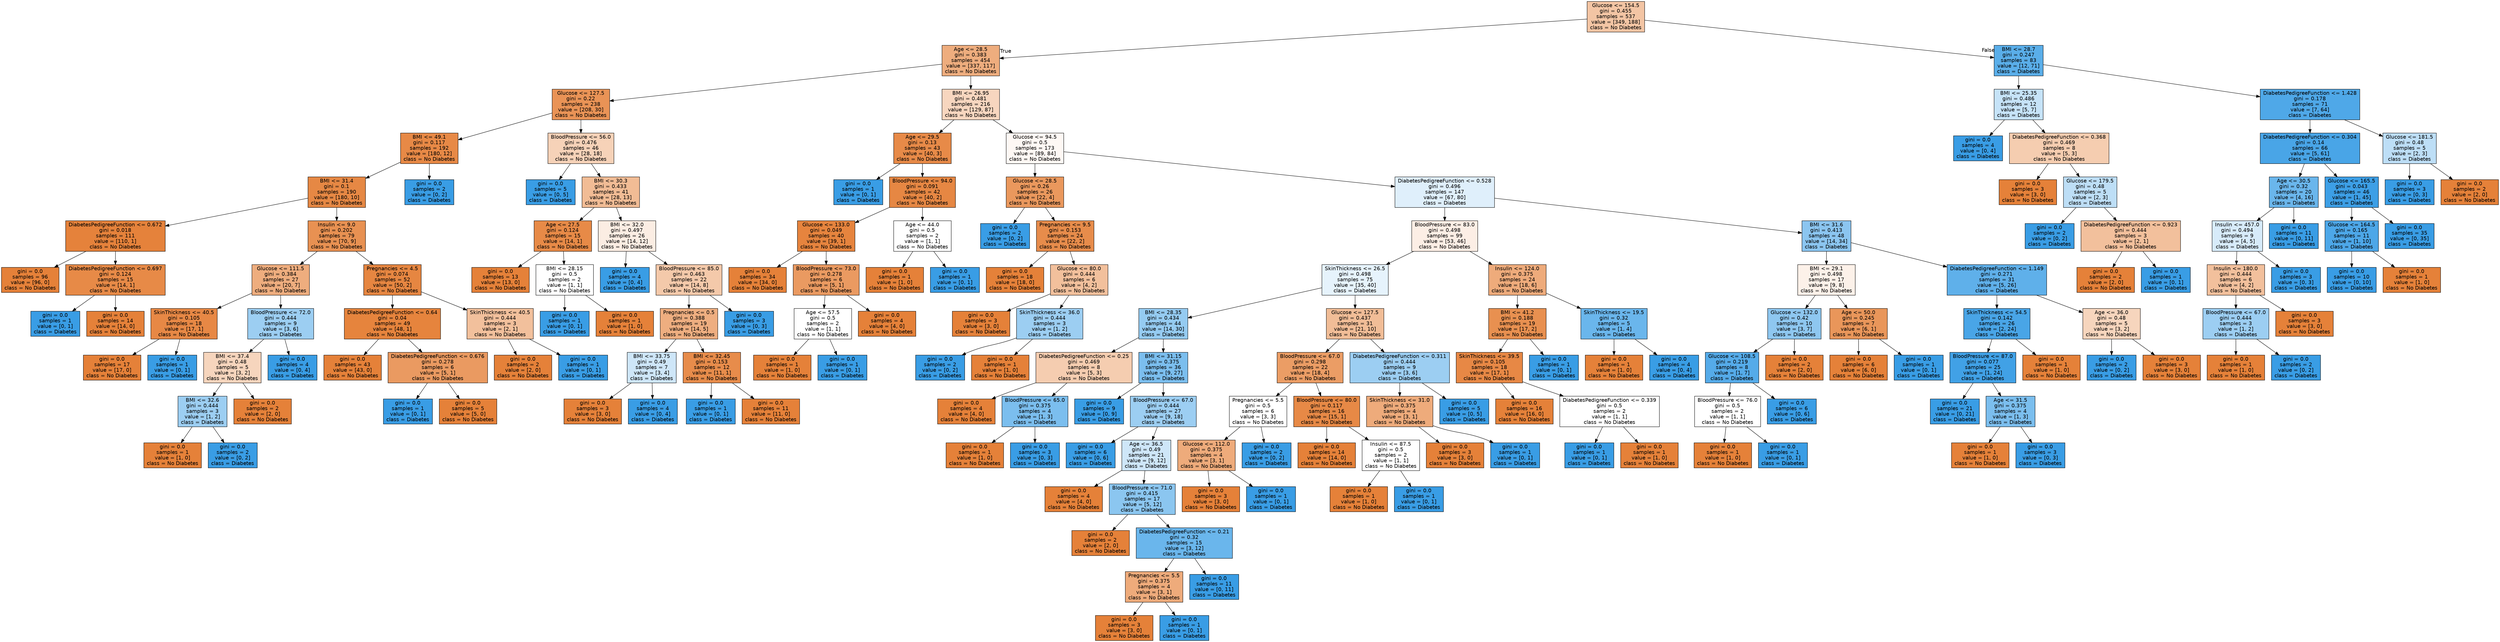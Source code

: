 digraph Tree {
node [shape=box, style="filled", color="black", fontname="helvetica"] ;
edge [fontname="helvetica"] ;
0 [label="Glucose <= 154.5\ngini = 0.455\nsamples = 537\nvalue = [349, 188]\nclass = No Diabetes", fillcolor="#f3c5a4"] ;
1 [label="Age <= 28.5\ngini = 0.383\nsamples = 454\nvalue = [337, 117]\nclass = No Diabetes", fillcolor="#eead7e"] ;
0 -> 1 [labeldistance=2.5, labelangle=45, headlabel="True"] ;
2 [label="Glucose <= 127.5\ngini = 0.22\nsamples = 238\nvalue = [208, 30]\nclass = No Diabetes", fillcolor="#e99356"] ;
1 -> 2 ;
3 [label="BMI <= 49.1\ngini = 0.117\nsamples = 192\nvalue = [180, 12]\nclass = No Diabetes", fillcolor="#e78946"] ;
2 -> 3 ;
4 [label="BMI <= 31.4\ngini = 0.1\nsamples = 190\nvalue = [180, 10]\nclass = No Diabetes", fillcolor="#e68844"] ;
3 -> 4 ;
5 [label="DiabetesPedigreeFunction <= 0.672\ngini = 0.018\nsamples = 111\nvalue = [110, 1]\nclass = No Diabetes", fillcolor="#e5823b"] ;
4 -> 5 ;
6 [label="gini = 0.0\nsamples = 96\nvalue = [96, 0]\nclass = No Diabetes", fillcolor="#e58139"] ;
5 -> 6 ;
7 [label="DiabetesPedigreeFunction <= 0.697\ngini = 0.124\nsamples = 15\nvalue = [14, 1]\nclass = No Diabetes", fillcolor="#e78a47"] ;
5 -> 7 ;
8 [label="gini = 0.0\nsamples = 1\nvalue = [0, 1]\nclass = Diabetes", fillcolor="#399de5"] ;
7 -> 8 ;
9 [label="gini = 0.0\nsamples = 14\nvalue = [14, 0]\nclass = No Diabetes", fillcolor="#e58139"] ;
7 -> 9 ;
10 [label="Insulin <= 9.0\ngini = 0.202\nsamples = 79\nvalue = [70, 9]\nclass = No Diabetes", fillcolor="#e89152"] ;
4 -> 10 ;
11 [label="Glucose <= 111.5\ngini = 0.384\nsamples = 27\nvalue = [20, 7]\nclass = No Diabetes", fillcolor="#eead7e"] ;
10 -> 11 ;
12 [label="SkinThickness <= 40.5\ngini = 0.105\nsamples = 18\nvalue = [17, 1]\nclass = No Diabetes", fillcolor="#e78845"] ;
11 -> 12 ;
13 [label="gini = 0.0\nsamples = 17\nvalue = [17, 0]\nclass = No Diabetes", fillcolor="#e58139"] ;
12 -> 13 ;
14 [label="gini = 0.0\nsamples = 1\nvalue = [0, 1]\nclass = Diabetes", fillcolor="#399de5"] ;
12 -> 14 ;
15 [label="BloodPressure <= 72.0\ngini = 0.444\nsamples = 9\nvalue = [3, 6]\nclass = Diabetes", fillcolor="#9ccef2"] ;
11 -> 15 ;
16 [label="BMI <= 37.4\ngini = 0.48\nsamples = 5\nvalue = [3, 2]\nclass = No Diabetes", fillcolor="#f6d5bd"] ;
15 -> 16 ;
17 [label="BMI <= 32.6\ngini = 0.444\nsamples = 3\nvalue = [1, 2]\nclass = Diabetes", fillcolor="#9ccef2"] ;
16 -> 17 ;
18 [label="gini = 0.0\nsamples = 1\nvalue = [1, 0]\nclass = No Diabetes", fillcolor="#e58139"] ;
17 -> 18 ;
19 [label="gini = 0.0\nsamples = 2\nvalue = [0, 2]\nclass = Diabetes", fillcolor="#399de5"] ;
17 -> 19 ;
20 [label="gini = 0.0\nsamples = 2\nvalue = [2, 0]\nclass = No Diabetes", fillcolor="#e58139"] ;
16 -> 20 ;
21 [label="gini = 0.0\nsamples = 4\nvalue = [0, 4]\nclass = Diabetes", fillcolor="#399de5"] ;
15 -> 21 ;
22 [label="Pregnancies <= 4.5\ngini = 0.074\nsamples = 52\nvalue = [50, 2]\nclass = No Diabetes", fillcolor="#e68641"] ;
10 -> 22 ;
23 [label="DiabetesPedigreeFunction <= 0.64\ngini = 0.04\nsamples = 49\nvalue = [48, 1]\nclass = No Diabetes", fillcolor="#e6843d"] ;
22 -> 23 ;
24 [label="gini = 0.0\nsamples = 43\nvalue = [43, 0]\nclass = No Diabetes", fillcolor="#e58139"] ;
23 -> 24 ;
25 [label="DiabetesPedigreeFunction <= 0.676\ngini = 0.278\nsamples = 6\nvalue = [5, 1]\nclass = No Diabetes", fillcolor="#ea9a61"] ;
23 -> 25 ;
26 [label="gini = 0.0\nsamples = 1\nvalue = [0, 1]\nclass = Diabetes", fillcolor="#399de5"] ;
25 -> 26 ;
27 [label="gini = 0.0\nsamples = 5\nvalue = [5, 0]\nclass = No Diabetes", fillcolor="#e58139"] ;
25 -> 27 ;
28 [label="SkinThickness <= 40.5\ngini = 0.444\nsamples = 3\nvalue = [2, 1]\nclass = No Diabetes", fillcolor="#f2c09c"] ;
22 -> 28 ;
29 [label="gini = 0.0\nsamples = 2\nvalue = [2, 0]\nclass = No Diabetes", fillcolor="#e58139"] ;
28 -> 29 ;
30 [label="gini = 0.0\nsamples = 1\nvalue = [0, 1]\nclass = Diabetes", fillcolor="#399de5"] ;
28 -> 30 ;
31 [label="gini = 0.0\nsamples = 2\nvalue = [0, 2]\nclass = Diabetes", fillcolor="#399de5"] ;
3 -> 31 ;
32 [label="BloodPressure <= 56.0\ngini = 0.476\nsamples = 46\nvalue = [28, 18]\nclass = No Diabetes", fillcolor="#f6d2b8"] ;
2 -> 32 ;
33 [label="gini = 0.0\nsamples = 5\nvalue = [0, 5]\nclass = Diabetes", fillcolor="#399de5"] ;
32 -> 33 ;
34 [label="BMI <= 30.3\ngini = 0.433\nsamples = 41\nvalue = [28, 13]\nclass = No Diabetes", fillcolor="#f1bc95"] ;
32 -> 34 ;
35 [label="Age <= 27.5\ngini = 0.124\nsamples = 15\nvalue = [14, 1]\nclass = No Diabetes", fillcolor="#e78a47"] ;
34 -> 35 ;
36 [label="gini = 0.0\nsamples = 13\nvalue = [13, 0]\nclass = No Diabetes", fillcolor="#e58139"] ;
35 -> 36 ;
37 [label="BMI <= 28.15\ngini = 0.5\nsamples = 2\nvalue = [1, 1]\nclass = No Diabetes", fillcolor="#ffffff"] ;
35 -> 37 ;
38 [label="gini = 0.0\nsamples = 1\nvalue = [0, 1]\nclass = Diabetes", fillcolor="#399de5"] ;
37 -> 38 ;
39 [label="gini = 0.0\nsamples = 1\nvalue = [1, 0]\nclass = No Diabetes", fillcolor="#e58139"] ;
37 -> 39 ;
40 [label="BMI <= 32.0\ngini = 0.497\nsamples = 26\nvalue = [14, 12]\nclass = No Diabetes", fillcolor="#fbede3"] ;
34 -> 40 ;
41 [label="gini = 0.0\nsamples = 4\nvalue = [0, 4]\nclass = Diabetes", fillcolor="#399de5"] ;
40 -> 41 ;
42 [label="BloodPressure <= 85.0\ngini = 0.463\nsamples = 22\nvalue = [14, 8]\nclass = No Diabetes", fillcolor="#f4c9aa"] ;
40 -> 42 ;
43 [label="Pregnancies <= 0.5\ngini = 0.388\nsamples = 19\nvalue = [14, 5]\nclass = No Diabetes", fillcolor="#eeae80"] ;
42 -> 43 ;
44 [label="BMI <= 33.75\ngini = 0.49\nsamples = 7\nvalue = [3, 4]\nclass = Diabetes", fillcolor="#cee6f8"] ;
43 -> 44 ;
45 [label="gini = 0.0\nsamples = 3\nvalue = [3, 0]\nclass = No Diabetes", fillcolor="#e58139"] ;
44 -> 45 ;
46 [label="gini = 0.0\nsamples = 4\nvalue = [0, 4]\nclass = Diabetes", fillcolor="#399de5"] ;
44 -> 46 ;
47 [label="BMI <= 32.45\ngini = 0.153\nsamples = 12\nvalue = [11, 1]\nclass = No Diabetes", fillcolor="#e78c4b"] ;
43 -> 47 ;
48 [label="gini = 0.0\nsamples = 1\nvalue = [0, 1]\nclass = Diabetes", fillcolor="#399de5"] ;
47 -> 48 ;
49 [label="gini = 0.0\nsamples = 11\nvalue = [11, 0]\nclass = No Diabetes", fillcolor="#e58139"] ;
47 -> 49 ;
50 [label="gini = 0.0\nsamples = 3\nvalue = [0, 3]\nclass = Diabetes", fillcolor="#399de5"] ;
42 -> 50 ;
51 [label="BMI <= 26.95\ngini = 0.481\nsamples = 216\nvalue = [129, 87]\nclass = No Diabetes", fillcolor="#f7d6bf"] ;
1 -> 51 ;
52 [label="Age <= 29.5\ngini = 0.13\nsamples = 43\nvalue = [40, 3]\nclass = No Diabetes", fillcolor="#e78a48"] ;
51 -> 52 ;
53 [label="gini = 0.0\nsamples = 1\nvalue = [0, 1]\nclass = Diabetes", fillcolor="#399de5"] ;
52 -> 53 ;
54 [label="BloodPressure <= 94.0\ngini = 0.091\nsamples = 42\nvalue = [40, 2]\nclass = No Diabetes", fillcolor="#e68743"] ;
52 -> 54 ;
55 [label="Glucose <= 133.0\ngini = 0.049\nsamples = 40\nvalue = [39, 1]\nclass = No Diabetes", fillcolor="#e6843e"] ;
54 -> 55 ;
56 [label="gini = 0.0\nsamples = 34\nvalue = [34, 0]\nclass = No Diabetes", fillcolor="#e58139"] ;
55 -> 56 ;
57 [label="BloodPressure <= 73.0\ngini = 0.278\nsamples = 6\nvalue = [5, 1]\nclass = No Diabetes", fillcolor="#ea9a61"] ;
55 -> 57 ;
58 [label="Age <= 57.5\ngini = 0.5\nsamples = 2\nvalue = [1, 1]\nclass = No Diabetes", fillcolor="#ffffff"] ;
57 -> 58 ;
59 [label="gini = 0.0\nsamples = 1\nvalue = [1, 0]\nclass = No Diabetes", fillcolor="#e58139"] ;
58 -> 59 ;
60 [label="gini = 0.0\nsamples = 1\nvalue = [0, 1]\nclass = Diabetes", fillcolor="#399de5"] ;
58 -> 60 ;
61 [label="gini = 0.0\nsamples = 4\nvalue = [4, 0]\nclass = No Diabetes", fillcolor="#e58139"] ;
57 -> 61 ;
62 [label="Age <= 44.0\ngini = 0.5\nsamples = 2\nvalue = [1, 1]\nclass = No Diabetes", fillcolor="#ffffff"] ;
54 -> 62 ;
63 [label="gini = 0.0\nsamples = 1\nvalue = [1, 0]\nclass = No Diabetes", fillcolor="#e58139"] ;
62 -> 63 ;
64 [label="gini = 0.0\nsamples = 1\nvalue = [0, 1]\nclass = Diabetes", fillcolor="#399de5"] ;
62 -> 64 ;
65 [label="Glucose <= 94.5\ngini = 0.5\nsamples = 173\nvalue = [89, 84]\nclass = No Diabetes", fillcolor="#fef8f4"] ;
51 -> 65 ;
66 [label="Glucose <= 28.5\ngini = 0.26\nsamples = 26\nvalue = [22, 4]\nclass = No Diabetes", fillcolor="#ea985d"] ;
65 -> 66 ;
67 [label="gini = 0.0\nsamples = 2\nvalue = [0, 2]\nclass = Diabetes", fillcolor="#399de5"] ;
66 -> 67 ;
68 [label="Pregnancies <= 9.5\ngini = 0.153\nsamples = 24\nvalue = [22, 2]\nclass = No Diabetes", fillcolor="#e78c4b"] ;
66 -> 68 ;
69 [label="gini = 0.0\nsamples = 18\nvalue = [18, 0]\nclass = No Diabetes", fillcolor="#e58139"] ;
68 -> 69 ;
70 [label="Glucose <= 80.0\ngini = 0.444\nsamples = 6\nvalue = [4, 2]\nclass = No Diabetes", fillcolor="#f2c09c"] ;
68 -> 70 ;
71 [label="gini = 0.0\nsamples = 3\nvalue = [3, 0]\nclass = No Diabetes", fillcolor="#e58139"] ;
70 -> 71 ;
72 [label="SkinThickness <= 36.0\ngini = 0.444\nsamples = 3\nvalue = [1, 2]\nclass = Diabetes", fillcolor="#9ccef2"] ;
70 -> 72 ;
73 [label="gini = 0.0\nsamples = 2\nvalue = [0, 2]\nclass = Diabetes", fillcolor="#399de5"] ;
72 -> 73 ;
74 [label="gini = 0.0\nsamples = 1\nvalue = [1, 0]\nclass = No Diabetes", fillcolor="#e58139"] ;
72 -> 74 ;
75 [label="DiabetesPedigreeFunction <= 0.528\ngini = 0.496\nsamples = 147\nvalue = [67, 80]\nclass = Diabetes", fillcolor="#dfeffb"] ;
65 -> 75 ;
76 [label="BloodPressure <= 83.0\ngini = 0.498\nsamples = 99\nvalue = [53, 46]\nclass = No Diabetes", fillcolor="#fceee5"] ;
75 -> 76 ;
77 [label="SkinThickness <= 26.5\ngini = 0.498\nsamples = 75\nvalue = [35, 40]\nclass = Diabetes", fillcolor="#e6f3fc"] ;
76 -> 77 ;
78 [label="BMI <= 28.35\ngini = 0.434\nsamples = 44\nvalue = [14, 30]\nclass = Diabetes", fillcolor="#95cbf1"] ;
77 -> 78 ;
79 [label="DiabetesPedigreeFunction <= 0.25\ngini = 0.469\nsamples = 8\nvalue = [5, 3]\nclass = No Diabetes", fillcolor="#f5cdb0"] ;
78 -> 79 ;
80 [label="gini = 0.0\nsamples = 4\nvalue = [4, 0]\nclass = No Diabetes", fillcolor="#e58139"] ;
79 -> 80 ;
81 [label="BloodPressure <= 65.0\ngini = 0.375\nsamples = 4\nvalue = [1, 3]\nclass = Diabetes", fillcolor="#7bbeee"] ;
79 -> 81 ;
82 [label="gini = 0.0\nsamples = 1\nvalue = [1, 0]\nclass = No Diabetes", fillcolor="#e58139"] ;
81 -> 82 ;
83 [label="gini = 0.0\nsamples = 3\nvalue = [0, 3]\nclass = Diabetes", fillcolor="#399de5"] ;
81 -> 83 ;
84 [label="BMI <= 31.15\ngini = 0.375\nsamples = 36\nvalue = [9, 27]\nclass = Diabetes", fillcolor="#7bbeee"] ;
78 -> 84 ;
85 [label="gini = 0.0\nsamples = 9\nvalue = [0, 9]\nclass = Diabetes", fillcolor="#399de5"] ;
84 -> 85 ;
86 [label="BloodPressure <= 67.0\ngini = 0.444\nsamples = 27\nvalue = [9, 18]\nclass = Diabetes", fillcolor="#9ccef2"] ;
84 -> 86 ;
87 [label="gini = 0.0\nsamples = 6\nvalue = [0, 6]\nclass = Diabetes", fillcolor="#399de5"] ;
86 -> 87 ;
88 [label="Age <= 36.5\ngini = 0.49\nsamples = 21\nvalue = [9, 12]\nclass = Diabetes", fillcolor="#cee6f8"] ;
86 -> 88 ;
89 [label="gini = 0.0\nsamples = 4\nvalue = [4, 0]\nclass = No Diabetes", fillcolor="#e58139"] ;
88 -> 89 ;
90 [label="BloodPressure <= 71.0\ngini = 0.415\nsamples = 17\nvalue = [5, 12]\nclass = Diabetes", fillcolor="#8bc6f0"] ;
88 -> 90 ;
91 [label="gini = 0.0\nsamples = 2\nvalue = [2, 0]\nclass = No Diabetes", fillcolor="#e58139"] ;
90 -> 91 ;
92 [label="DiabetesPedigreeFunction <= 0.21\ngini = 0.32\nsamples = 15\nvalue = [3, 12]\nclass = Diabetes", fillcolor="#6ab6ec"] ;
90 -> 92 ;
93 [label="Pregnancies <= 5.5\ngini = 0.375\nsamples = 4\nvalue = [3, 1]\nclass = No Diabetes", fillcolor="#eeab7b"] ;
92 -> 93 ;
94 [label="gini = 0.0\nsamples = 3\nvalue = [3, 0]\nclass = No Diabetes", fillcolor="#e58139"] ;
93 -> 94 ;
95 [label="gini = 0.0\nsamples = 1\nvalue = [0, 1]\nclass = Diabetes", fillcolor="#399de5"] ;
93 -> 95 ;
96 [label="gini = 0.0\nsamples = 11\nvalue = [0, 11]\nclass = Diabetes", fillcolor="#399de5"] ;
92 -> 96 ;
97 [label="Glucose <= 127.5\ngini = 0.437\nsamples = 31\nvalue = [21, 10]\nclass = No Diabetes", fillcolor="#f1bd97"] ;
77 -> 97 ;
98 [label="BloodPressure <= 67.0\ngini = 0.298\nsamples = 22\nvalue = [18, 4]\nclass = No Diabetes", fillcolor="#eb9d65"] ;
97 -> 98 ;
99 [label="Pregnancies <= 5.5\ngini = 0.5\nsamples = 6\nvalue = [3, 3]\nclass = No Diabetes", fillcolor="#ffffff"] ;
98 -> 99 ;
100 [label="Glucose <= 112.0\ngini = 0.375\nsamples = 4\nvalue = [3, 1]\nclass = No Diabetes", fillcolor="#eeab7b"] ;
99 -> 100 ;
101 [label="gini = 0.0\nsamples = 3\nvalue = [3, 0]\nclass = No Diabetes", fillcolor="#e58139"] ;
100 -> 101 ;
102 [label="gini = 0.0\nsamples = 1\nvalue = [0, 1]\nclass = Diabetes", fillcolor="#399de5"] ;
100 -> 102 ;
103 [label="gini = 0.0\nsamples = 2\nvalue = [0, 2]\nclass = Diabetes", fillcolor="#399de5"] ;
99 -> 103 ;
104 [label="BloodPressure <= 80.0\ngini = 0.117\nsamples = 16\nvalue = [15, 1]\nclass = No Diabetes", fillcolor="#e78946"] ;
98 -> 104 ;
105 [label="gini = 0.0\nsamples = 14\nvalue = [14, 0]\nclass = No Diabetes", fillcolor="#e58139"] ;
104 -> 105 ;
106 [label="Insulin <= 87.5\ngini = 0.5\nsamples = 2\nvalue = [1, 1]\nclass = No Diabetes", fillcolor="#ffffff"] ;
104 -> 106 ;
107 [label="gini = 0.0\nsamples = 1\nvalue = [1, 0]\nclass = No Diabetes", fillcolor="#e58139"] ;
106 -> 107 ;
108 [label="gini = 0.0\nsamples = 1\nvalue = [0, 1]\nclass = Diabetes", fillcolor="#399de5"] ;
106 -> 108 ;
109 [label="DiabetesPedigreeFunction <= 0.311\ngini = 0.444\nsamples = 9\nvalue = [3, 6]\nclass = Diabetes", fillcolor="#9ccef2"] ;
97 -> 109 ;
110 [label="SkinThickness <= 31.0\ngini = 0.375\nsamples = 4\nvalue = [3, 1]\nclass = No Diabetes", fillcolor="#eeab7b"] ;
109 -> 110 ;
111 [label="gini = 0.0\nsamples = 3\nvalue = [3, 0]\nclass = No Diabetes", fillcolor="#e58139"] ;
110 -> 111 ;
112 [label="gini = 0.0\nsamples = 1\nvalue = [0, 1]\nclass = Diabetes", fillcolor="#399de5"] ;
110 -> 112 ;
113 [label="gini = 0.0\nsamples = 5\nvalue = [0, 5]\nclass = Diabetes", fillcolor="#399de5"] ;
109 -> 113 ;
114 [label="Insulin <= 124.0\ngini = 0.375\nsamples = 24\nvalue = [18, 6]\nclass = No Diabetes", fillcolor="#eeab7b"] ;
76 -> 114 ;
115 [label="BMI <= 41.2\ngini = 0.188\nsamples = 19\nvalue = [17, 2]\nclass = No Diabetes", fillcolor="#e89050"] ;
114 -> 115 ;
116 [label="SkinThickness <= 39.5\ngini = 0.105\nsamples = 18\nvalue = [17, 1]\nclass = No Diabetes", fillcolor="#e78845"] ;
115 -> 116 ;
117 [label="gini = 0.0\nsamples = 16\nvalue = [16, 0]\nclass = No Diabetes", fillcolor="#e58139"] ;
116 -> 117 ;
118 [label="DiabetesPedigreeFunction <= 0.339\ngini = 0.5\nsamples = 2\nvalue = [1, 1]\nclass = No Diabetes", fillcolor="#ffffff"] ;
116 -> 118 ;
119 [label="gini = 0.0\nsamples = 1\nvalue = [0, 1]\nclass = Diabetes", fillcolor="#399de5"] ;
118 -> 119 ;
120 [label="gini = 0.0\nsamples = 1\nvalue = [1, 0]\nclass = No Diabetes", fillcolor="#e58139"] ;
118 -> 120 ;
121 [label="gini = 0.0\nsamples = 1\nvalue = [0, 1]\nclass = Diabetes", fillcolor="#399de5"] ;
115 -> 121 ;
122 [label="SkinThickness <= 19.5\ngini = 0.32\nsamples = 5\nvalue = [1, 4]\nclass = Diabetes", fillcolor="#6ab6ec"] ;
114 -> 122 ;
123 [label="gini = 0.0\nsamples = 1\nvalue = [1, 0]\nclass = No Diabetes", fillcolor="#e58139"] ;
122 -> 123 ;
124 [label="gini = 0.0\nsamples = 4\nvalue = [0, 4]\nclass = Diabetes", fillcolor="#399de5"] ;
122 -> 124 ;
125 [label="BMI <= 31.6\ngini = 0.413\nsamples = 48\nvalue = [14, 34]\nclass = Diabetes", fillcolor="#8bc5f0"] ;
75 -> 125 ;
126 [label="BMI <= 29.1\ngini = 0.498\nsamples = 17\nvalue = [9, 8]\nclass = No Diabetes", fillcolor="#fcf1e9"] ;
125 -> 126 ;
127 [label="Glucose <= 132.0\ngini = 0.42\nsamples = 10\nvalue = [3, 7]\nclass = Diabetes", fillcolor="#8ec7f0"] ;
126 -> 127 ;
128 [label="Glucose <= 108.5\ngini = 0.219\nsamples = 8\nvalue = [1, 7]\nclass = Diabetes", fillcolor="#55abe9"] ;
127 -> 128 ;
129 [label="BloodPressure <= 76.0\ngini = 0.5\nsamples = 2\nvalue = [1, 1]\nclass = No Diabetes", fillcolor="#ffffff"] ;
128 -> 129 ;
130 [label="gini = 0.0\nsamples = 1\nvalue = [1, 0]\nclass = No Diabetes", fillcolor="#e58139"] ;
129 -> 130 ;
131 [label="gini = 0.0\nsamples = 1\nvalue = [0, 1]\nclass = Diabetes", fillcolor="#399de5"] ;
129 -> 131 ;
132 [label="gini = 0.0\nsamples = 6\nvalue = [0, 6]\nclass = Diabetes", fillcolor="#399de5"] ;
128 -> 132 ;
133 [label="gini = 0.0\nsamples = 2\nvalue = [2, 0]\nclass = No Diabetes", fillcolor="#e58139"] ;
127 -> 133 ;
134 [label="Age <= 50.0\ngini = 0.245\nsamples = 7\nvalue = [6, 1]\nclass = No Diabetes", fillcolor="#e9965a"] ;
126 -> 134 ;
135 [label="gini = 0.0\nsamples = 6\nvalue = [6, 0]\nclass = No Diabetes", fillcolor="#e58139"] ;
134 -> 135 ;
136 [label="gini = 0.0\nsamples = 1\nvalue = [0, 1]\nclass = Diabetes", fillcolor="#399de5"] ;
134 -> 136 ;
137 [label="DiabetesPedigreeFunction <= 1.149\ngini = 0.271\nsamples = 31\nvalue = [5, 26]\nclass = Diabetes", fillcolor="#5fb0ea"] ;
125 -> 137 ;
138 [label="SkinThickness <= 54.5\ngini = 0.142\nsamples = 26\nvalue = [2, 24]\nclass = Diabetes", fillcolor="#49a5e7"] ;
137 -> 138 ;
139 [label="BloodPressure <= 87.0\ngini = 0.077\nsamples = 25\nvalue = [1, 24]\nclass = Diabetes", fillcolor="#41a1e6"] ;
138 -> 139 ;
140 [label="gini = 0.0\nsamples = 21\nvalue = [0, 21]\nclass = Diabetes", fillcolor="#399de5"] ;
139 -> 140 ;
141 [label="Age <= 31.5\ngini = 0.375\nsamples = 4\nvalue = [1, 3]\nclass = Diabetes", fillcolor="#7bbeee"] ;
139 -> 141 ;
142 [label="gini = 0.0\nsamples = 1\nvalue = [1, 0]\nclass = No Diabetes", fillcolor="#e58139"] ;
141 -> 142 ;
143 [label="gini = 0.0\nsamples = 3\nvalue = [0, 3]\nclass = Diabetes", fillcolor="#399de5"] ;
141 -> 143 ;
144 [label="gini = 0.0\nsamples = 1\nvalue = [1, 0]\nclass = No Diabetes", fillcolor="#e58139"] ;
138 -> 144 ;
145 [label="Age <= 36.0\ngini = 0.48\nsamples = 5\nvalue = [3, 2]\nclass = No Diabetes", fillcolor="#f6d5bd"] ;
137 -> 145 ;
146 [label="gini = 0.0\nsamples = 2\nvalue = [0, 2]\nclass = Diabetes", fillcolor="#399de5"] ;
145 -> 146 ;
147 [label="gini = 0.0\nsamples = 3\nvalue = [3, 0]\nclass = No Diabetes", fillcolor="#e58139"] ;
145 -> 147 ;
148 [label="BMI <= 28.7\ngini = 0.247\nsamples = 83\nvalue = [12, 71]\nclass = Diabetes", fillcolor="#5aaee9"] ;
0 -> 148 [labeldistance=2.5, labelangle=-45, headlabel="False"] ;
149 [label="BMI <= 25.35\ngini = 0.486\nsamples = 12\nvalue = [5, 7]\nclass = Diabetes", fillcolor="#c6e3f8"] ;
148 -> 149 ;
150 [label="gini = 0.0\nsamples = 4\nvalue = [0, 4]\nclass = Diabetes", fillcolor="#399de5"] ;
149 -> 150 ;
151 [label="DiabetesPedigreeFunction <= 0.368\ngini = 0.469\nsamples = 8\nvalue = [5, 3]\nclass = No Diabetes", fillcolor="#f5cdb0"] ;
149 -> 151 ;
152 [label="gini = 0.0\nsamples = 3\nvalue = [3, 0]\nclass = No Diabetes", fillcolor="#e58139"] ;
151 -> 152 ;
153 [label="Glucose <= 179.5\ngini = 0.48\nsamples = 5\nvalue = [2, 3]\nclass = Diabetes", fillcolor="#bddef6"] ;
151 -> 153 ;
154 [label="gini = 0.0\nsamples = 2\nvalue = [0, 2]\nclass = Diabetes", fillcolor="#399de5"] ;
153 -> 154 ;
155 [label="DiabetesPedigreeFunction <= 0.923\ngini = 0.444\nsamples = 3\nvalue = [2, 1]\nclass = No Diabetes", fillcolor="#f2c09c"] ;
153 -> 155 ;
156 [label="gini = 0.0\nsamples = 2\nvalue = [2, 0]\nclass = No Diabetes", fillcolor="#e58139"] ;
155 -> 156 ;
157 [label="gini = 0.0\nsamples = 1\nvalue = [0, 1]\nclass = Diabetes", fillcolor="#399de5"] ;
155 -> 157 ;
158 [label="DiabetesPedigreeFunction <= 1.428\ngini = 0.178\nsamples = 71\nvalue = [7, 64]\nclass = Diabetes", fillcolor="#4fa8e8"] ;
148 -> 158 ;
159 [label="DiabetesPedigreeFunction <= 0.304\ngini = 0.14\nsamples = 66\nvalue = [5, 61]\nclass = Diabetes", fillcolor="#49a5e7"] ;
158 -> 159 ;
160 [label="Age <= 30.5\ngini = 0.32\nsamples = 20\nvalue = [4, 16]\nclass = Diabetes", fillcolor="#6ab6ec"] ;
159 -> 160 ;
161 [label="Insulin <= 457.0\ngini = 0.494\nsamples = 9\nvalue = [4, 5]\nclass = Diabetes", fillcolor="#d7ebfa"] ;
160 -> 161 ;
162 [label="Insulin <= 180.0\ngini = 0.444\nsamples = 6\nvalue = [4, 2]\nclass = No Diabetes", fillcolor="#f2c09c"] ;
161 -> 162 ;
163 [label="BloodPressure <= 67.0\ngini = 0.444\nsamples = 3\nvalue = [1, 2]\nclass = Diabetes", fillcolor="#9ccef2"] ;
162 -> 163 ;
164 [label="gini = 0.0\nsamples = 1\nvalue = [1, 0]\nclass = No Diabetes", fillcolor="#e58139"] ;
163 -> 164 ;
165 [label="gini = 0.0\nsamples = 2\nvalue = [0, 2]\nclass = Diabetes", fillcolor="#399de5"] ;
163 -> 165 ;
166 [label="gini = 0.0\nsamples = 3\nvalue = [3, 0]\nclass = No Diabetes", fillcolor="#e58139"] ;
162 -> 166 ;
167 [label="gini = 0.0\nsamples = 3\nvalue = [0, 3]\nclass = Diabetes", fillcolor="#399de5"] ;
161 -> 167 ;
168 [label="gini = 0.0\nsamples = 11\nvalue = [0, 11]\nclass = Diabetes", fillcolor="#399de5"] ;
160 -> 168 ;
169 [label="Glucose <= 165.5\ngini = 0.043\nsamples = 46\nvalue = [1, 45]\nclass = Diabetes", fillcolor="#3d9fe6"] ;
159 -> 169 ;
170 [label="Glucose <= 164.5\ngini = 0.165\nsamples = 11\nvalue = [1, 10]\nclass = Diabetes", fillcolor="#4da7e8"] ;
169 -> 170 ;
171 [label="gini = 0.0\nsamples = 10\nvalue = [0, 10]\nclass = Diabetes", fillcolor="#399de5"] ;
170 -> 171 ;
172 [label="gini = 0.0\nsamples = 1\nvalue = [1, 0]\nclass = No Diabetes", fillcolor="#e58139"] ;
170 -> 172 ;
173 [label="gini = 0.0\nsamples = 35\nvalue = [0, 35]\nclass = Diabetes", fillcolor="#399de5"] ;
169 -> 173 ;
174 [label="Glucose <= 181.5\ngini = 0.48\nsamples = 5\nvalue = [2, 3]\nclass = Diabetes", fillcolor="#bddef6"] ;
158 -> 174 ;
175 [label="gini = 0.0\nsamples = 3\nvalue = [0, 3]\nclass = Diabetes", fillcolor="#399de5"] ;
174 -> 175 ;
176 [label="gini = 0.0\nsamples = 2\nvalue = [2, 0]\nclass = No Diabetes", fillcolor="#e58139"] ;
174 -> 176 ;
}